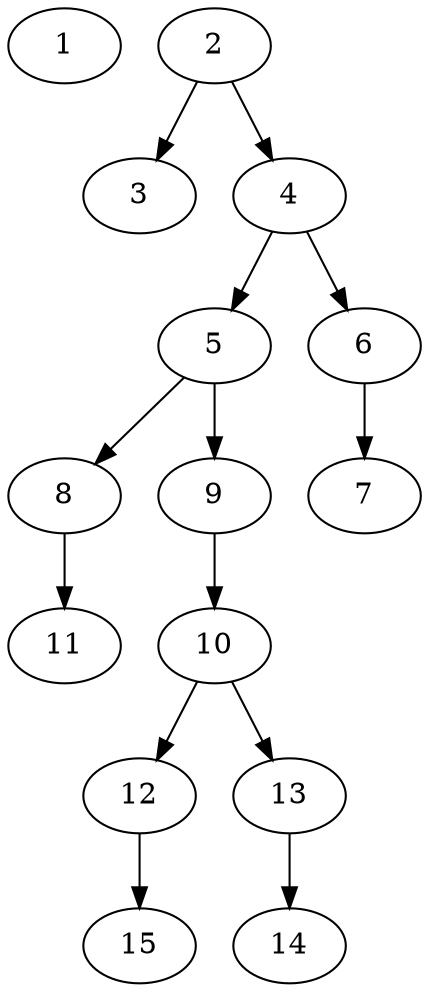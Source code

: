 // DAG (tier=1-easy, mode=compute, n=15, ccr=0.261, fat=0.408, density=0.351, regular=0.791, jump=0.061, mindata=262144, maxdata=2097152)
// DAG automatically generated by daggen at Sun Aug 24 16:33:32 2025
// /home/ermia/Project/Environments/daggen/bin/daggen --dot --ccr 0.261 --fat 0.408 --regular 0.791 --density 0.351 --jump 0.061 --mindata 262144 --maxdata 2097152 -n 15 
digraph G {
  1 [size="1062696573907276", alpha="0.18", expect_size="531348286953638"]
  2 [size="9390513057909396", alpha="0.07", expect_size="4695256528954698"]
  2 -> 3 [size ="12629292613632"]
  2 -> 4 [size ="12629292613632"]
  3 [size="894682082997960704", alpha="0.14", expect_size="447341041498980352"]
  4 [size="227088993375855", alpha="0.12", expect_size="113544496687927"]
  4 -> 5 [size ="4133939576832"]
  4 -> 6 [size ="4133939576832"]
  5 [size="10574683689505818", alpha="0.06", expect_size="5287341844752909"]
  5 -> 8 [size ="7443748749312"]
  5 -> 9 [size ="7443748749312"]
  6 [size="421161672532152", alpha="0.01", expect_size="210580836266076"]
  6 -> 7 [size ="13981133570048"]
  7 [size="2997145552015065088", alpha="0.07", expect_size="1498572776007532544"]
  8 [size="106820600441146", alpha="0.03", expect_size="53410300220573"]
  8 -> 11 [size ="3731999424512"]
  9 [size="1228117817106712", alpha="0.08", expect_size="614058908553356"]
  9 -> 10 [size ="25719480516608"]
  10 [size="999387037286759", alpha="0.06", expect_size="499693518643379"]
  10 -> 12 [size ="28990031003648"]
  10 -> 13 [size ="28990031003648"]
  11 [size="1350562553694568", alpha="0.00", expect_size="675281276847284"]
  12 [size="384526295711902", alpha="0.04", expect_size="192263147855951"]
  12 -> 15 [size ="23817145548800"]
  13 [size="942475336799256", alpha="0.04", expect_size="471237668399628"]
  13 -> 14 [size ="16535758307328"]
  14 [size="433344396453216256", alpha="0.18", expect_size="216672198226608128"]
  15 [size="8995589733727862784", alpha="0.04", expect_size="4497794866863931392"]
}